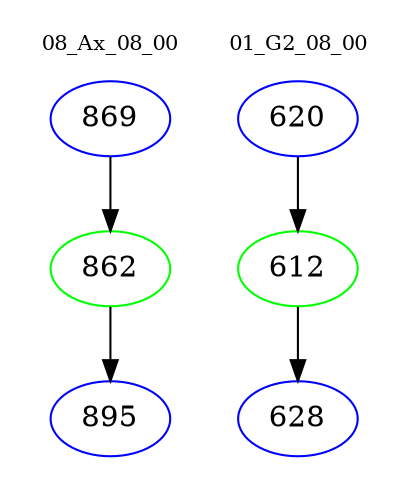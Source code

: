 digraph{
subgraph cluster_0 {
color = white
label = "08_Ax_08_00";
fontsize=10;
T0_869 [label="869", color="blue"]
T0_869 -> T0_862 [color="black"]
T0_862 [label="862", color="green"]
T0_862 -> T0_895 [color="black"]
T0_895 [label="895", color="blue"]
}
subgraph cluster_1 {
color = white
label = "01_G2_08_00";
fontsize=10;
T1_620 [label="620", color="blue"]
T1_620 -> T1_612 [color="black"]
T1_612 [label="612", color="green"]
T1_612 -> T1_628 [color="black"]
T1_628 [label="628", color="blue"]
}
}
